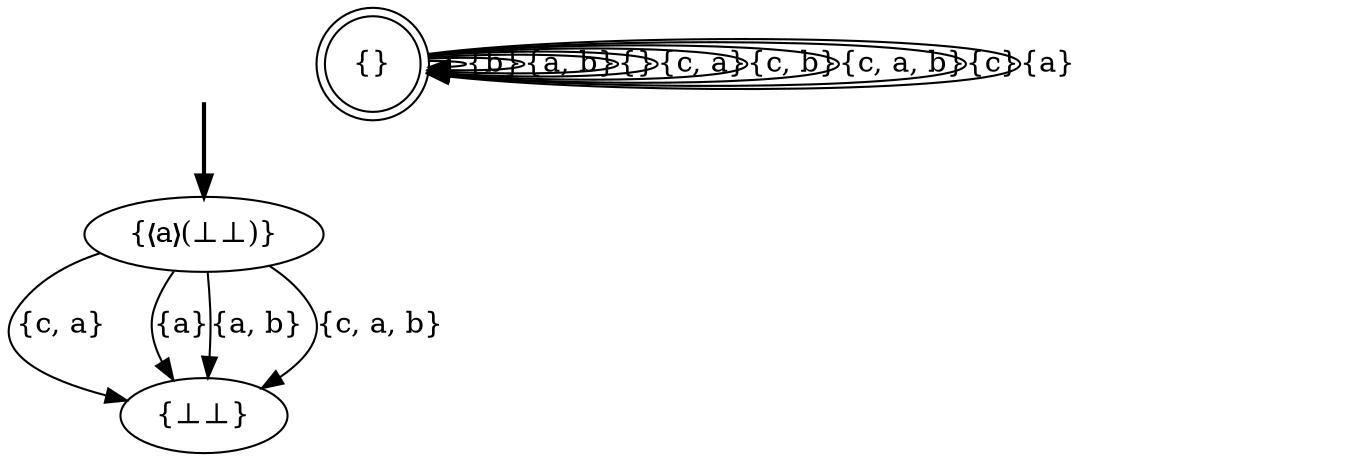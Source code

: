 digraph {
	fake0 [style=invisible]
	"{❬a❭(⊥⊥)}" [root=true]
	"{}" [shape=doublecircle]
	"{⊥⊥}"
	fake0 -> "{❬a❭(⊥⊥)}" [style=bold]
	"{❬a❭(⊥⊥)}" -> "{⊥⊥}" [label="{c, a}"]
	"{}" -> "{}" [label="{b}"]
	"{}" -> "{}" [label="{a, b}"]
	"{}" -> "{}" [label="{}"]
	"{}" -> "{}" [label="{c, a}"]
	"{❬a❭(⊥⊥)}" -> "{⊥⊥}" [label="{a}"]
	"{}" -> "{}" [label="{c, b}"]
	"{}" -> "{}" [label="{c, a, b}"]
	"{❬a❭(⊥⊥)}" -> "{⊥⊥}" [label="{a, b}"]
	"{}" -> "{}" [label="{c}"]
	"{}" -> "{}" [label="{a}"]
	"{❬a❭(⊥⊥)}" -> "{⊥⊥}" [label="{c, a, b}"]
}
